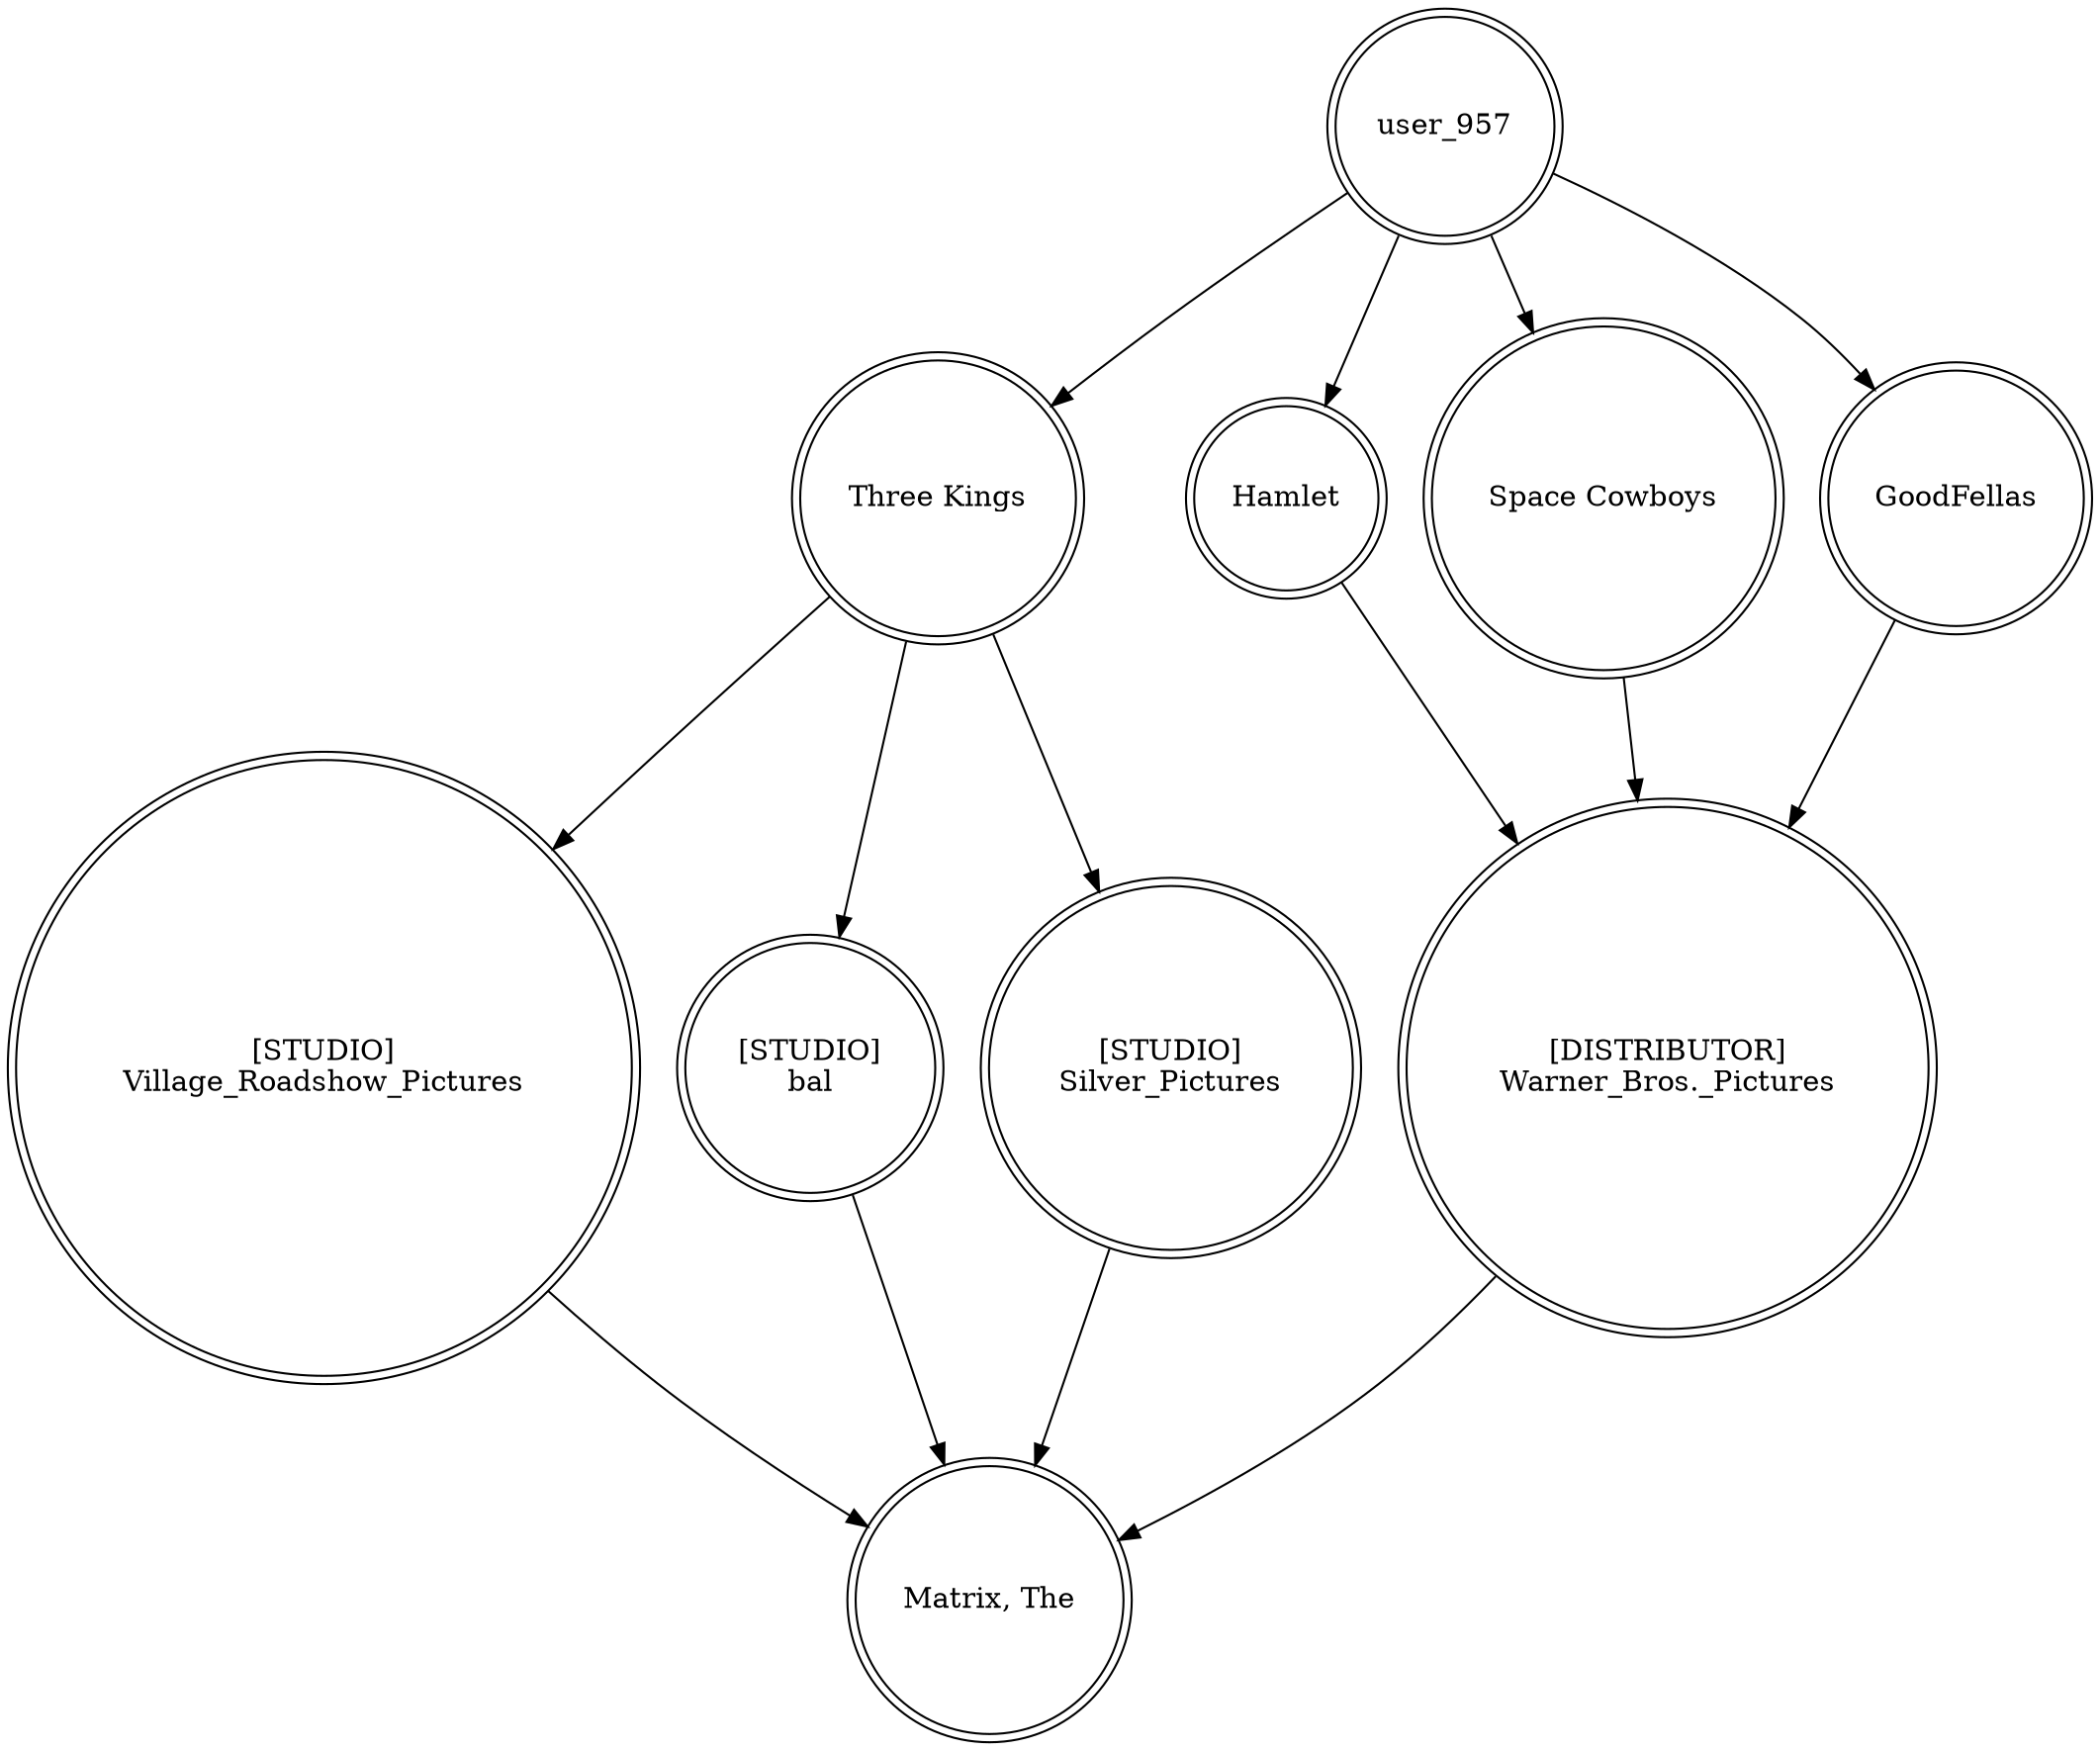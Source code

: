 digraph finite_state_machine {
	node [shape=doublecircle]
	"[DISTRIBUTOR]
Warner_Bros._Pictures" -> "Matrix, The"
	"Three Kings" -> "[STUDIO]
Village_Roadshow_Pictures"
	user_957 -> Hamlet
	"Three Kings" -> "[STUDIO]
bal"
	"Space Cowboys" -> "[DISTRIBUTOR]
Warner_Bros._Pictures"
	user_957 -> "Three Kings"
	"[STUDIO]
bal" -> "Matrix, The"
	GoodFellas -> "[DISTRIBUTOR]
Warner_Bros._Pictures"
	Hamlet -> "[DISTRIBUTOR]
Warner_Bros._Pictures"
	"Three Kings" -> "[STUDIO]
Silver_Pictures"
	"[STUDIO]
Village_Roadshow_Pictures" -> "Matrix, The"
	user_957 -> "Space Cowboys"
	user_957 -> GoodFellas
	"[STUDIO]
Silver_Pictures" -> "Matrix, The"
}
